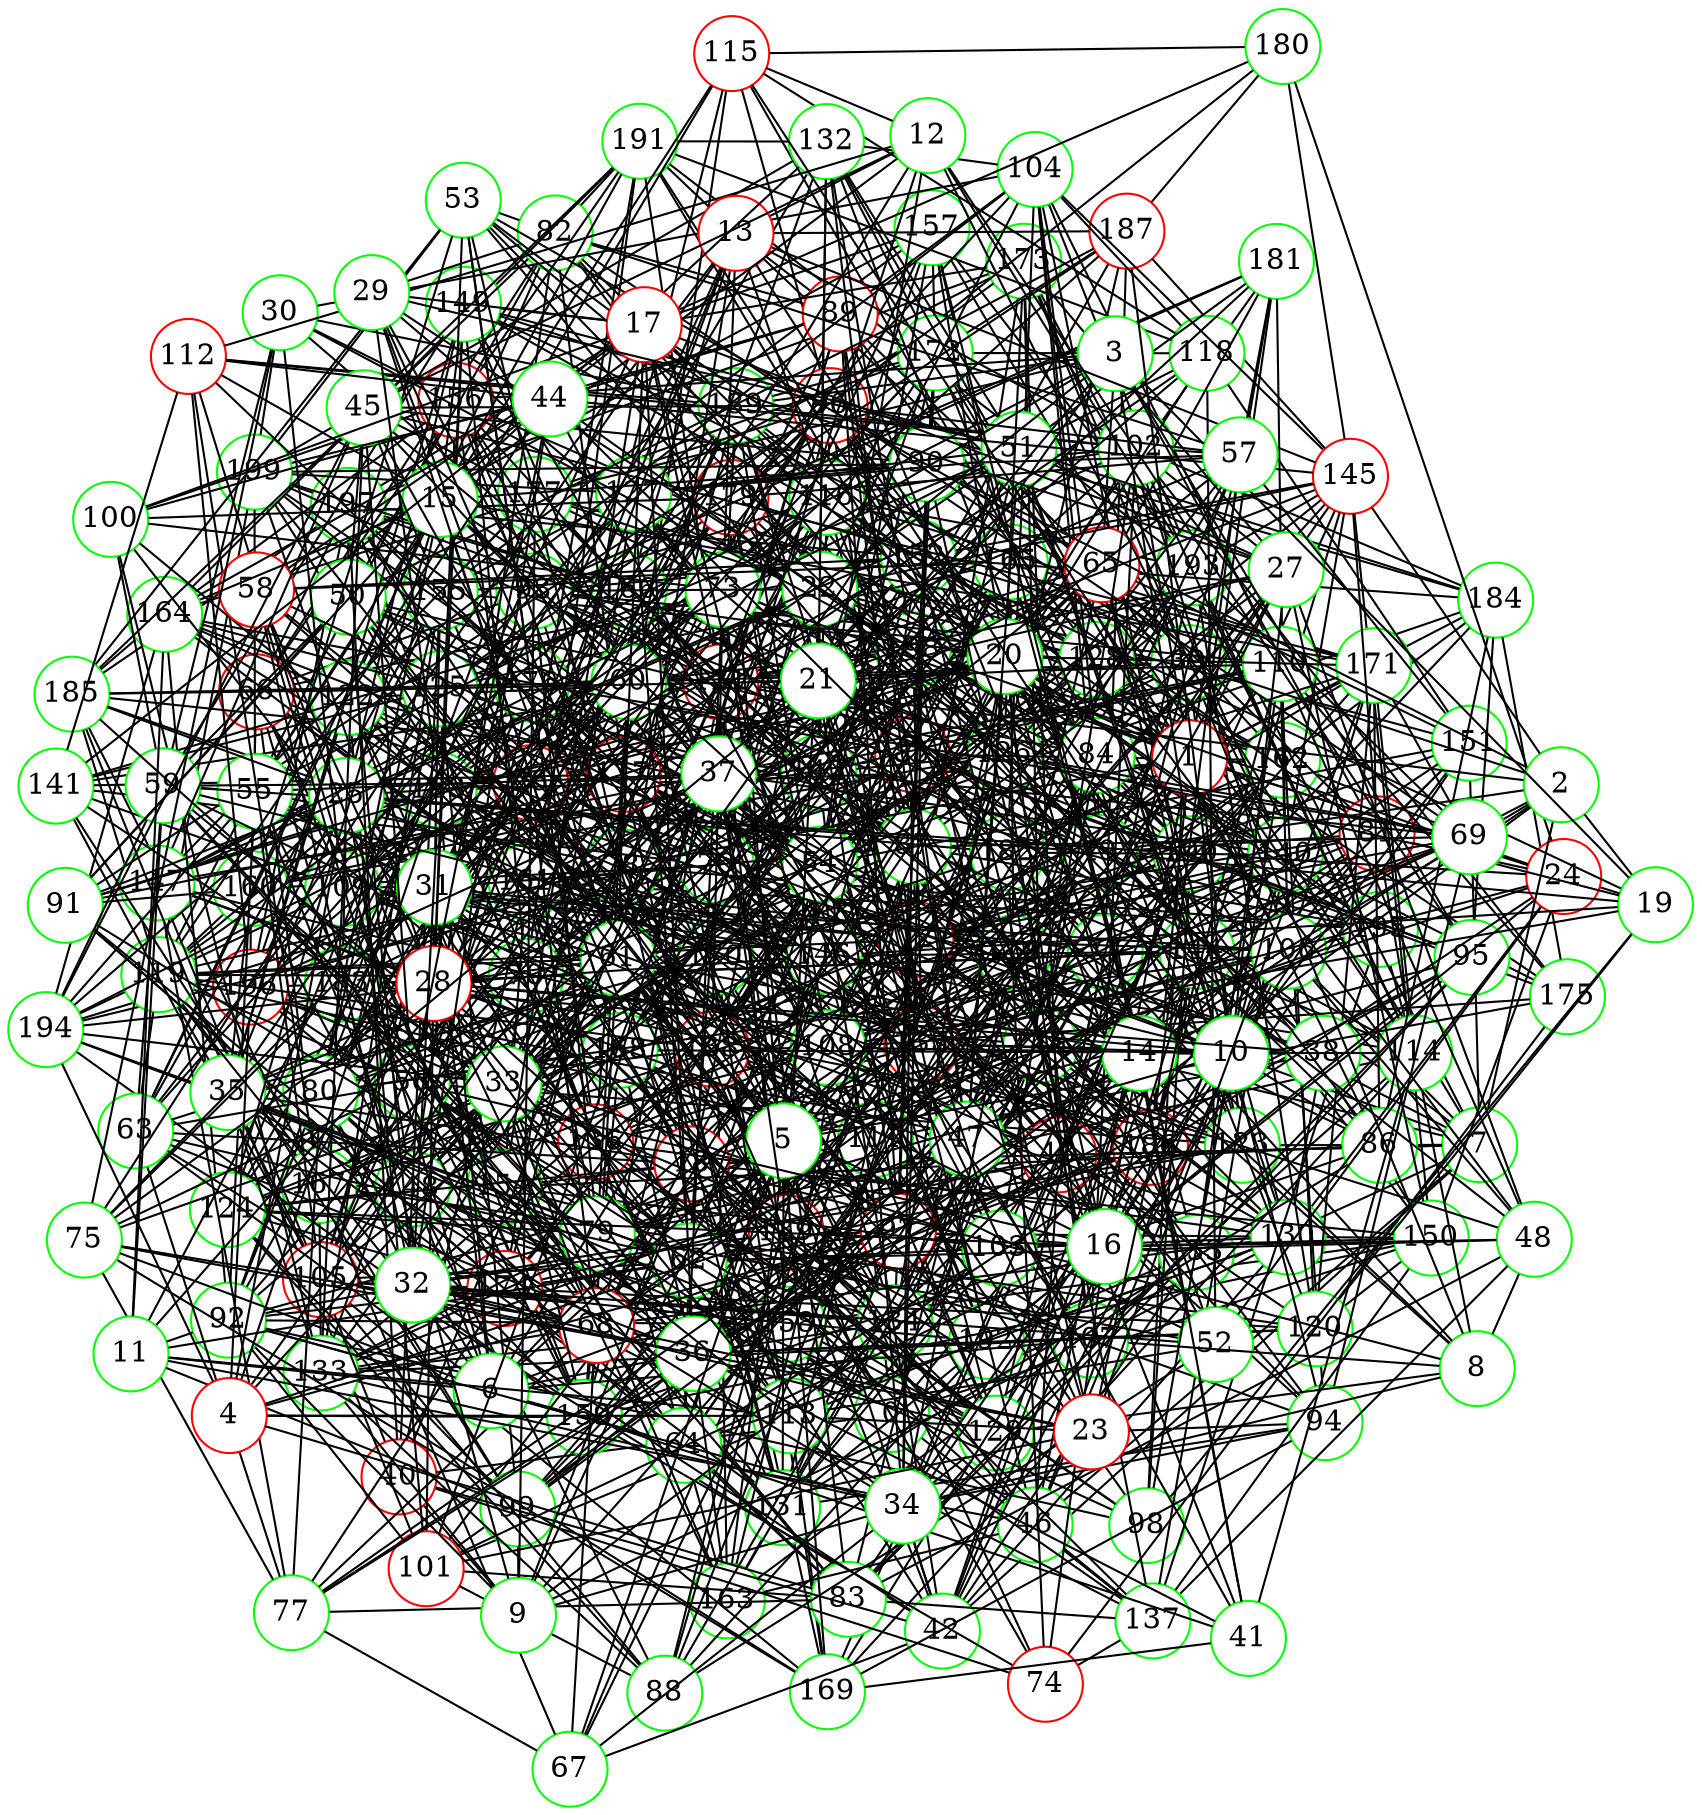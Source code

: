 graph {
graph ["layout"="fdp"]
node ["style"="filled","fillcolor"="white","fixedsize"="true","shape"="circle"]
"0" ["color"="green"]
"160" ["color"="green"]
"196" ["color"="red"]
"197" ["color"="green"]
"199" ["color"="green"]
"161" ["color"="green"]
"194" ["color"="green"]
"163" ["color"="green"]
"170" ["color"="green"]
"187" ["color"="red"]
"188" ["color"="green"]
"189" ["color"="green"]
"198" ["color"="green"]
"195" ["color"="green"]
"186" ["color"="red"]
"7" ["color"="green"]
"162" ["color"="green"]
"173" ["color"="green"]
"184" ["color"="green"]
"39" ["color"="green"]
"66" ["color"="red"]
"167" ["color"="green"]
"182" ["color"="green"]
"185" ["color"="green"]
"76" ["color"="green"]
"96" ["color"="red"]
"164" ["color"="green"]
"191" ["color"="green"]
"193" ["color"="green"]
"135" ["color"="red"]
"136" ["color"="red"]
"140" ["color"="green"]
"168" ["color"="green"]
"190" ["color"="green"]
"192" ["color"="green"]
"175" ["color"="green"]
"145" ["color"="red"]
"178" ["color"="green"]
"180" ["color"="green"]
"150" ["color"="green"]
"152" ["color"="green"]
"155" ["color"="green"]
"177" ["color"="green"]
"157" ["color"="green"]
"165" ["color"="green"]
"171" ["color"="green"]
"172" ["color"="green"]
"183" ["color"="green"]
"158" ["color"="green"]
"166" ["color"="green"]
"159" ["color"="green"]
"181" ["color"="green"]
"143" ["color"="green"]
"109" ["color"="green"]
"141" ["color"="green"]
"146" ["color"="green"]
"176" ["color"="green"]
"179" ["color"="red"]
"156" ["color"="red"]
"116" ["color"="green"]
"119" ["color"="green"]
"138" ["color"="red"]
"139" ["color"="red"]
"153" ["color"="green"]
"142" ["color"="green"]
"144" ["color"="green"]
"115" ["color"="red"]
"117" ["color"="red"]
"169" ["color"="green"]
"118" ["color"="green"]
"151" ["color"="green"]
"122" ["color"="green"]
"121" ["color"="red"]
"154" ["color"="green"]
"126" ["color"="green"]
"107" ["color"="green"]
"130" ["color"="green"]
"114" ["color"="green"]
"85" ["color"="red"]
"134" ["color"="green"]
"174" ["color"="red"]
"147" ["color"="green"]
"123" ["color"="green"]
"128" ["color"="green"]
"149" ["color"="green"]
"95" ["color"="green"]
"94" ["color"="green"]
"131" ["color"="green"]
"111" ["color"="green"]
"129" ["color"="green"]
"148" ["color"="green"]
"82" ["color"="green"]
"89" ["color"="red"]
"97" ["color"="red"]
"101" ["color"="red"]
"137" ["color"="green"]
"108" ["color"="green"]
"103" ["color"="green"]
"105" ["color"="red"]
"125" ["color"="green"]
"127" ["color"="green"]
"100" ["color"="green"]
"133" ["color"="green"]
"104" ["color"="green"]
"132" ["color"="green"]
"110" ["color"="green"]
"120" ["color"="green"]
"93" ["color"="green"]
"113" ["color"="green"]
"98" ["color"="green"]
"70" ["color"="green"]
"92" ["color"="green"]
"78" ["color"="green"]
"124" ["color"="green"]
"71" ["color"="green"]
"72" ["color"="red"]
"106" ["color"="green"]
"81" ["color"="red"]
"99" ["color"="green"]
"87" ["color"="green"]
"88" ["color"="green"]
"42" ["color"="green"]
"67" ["color"="green"]
"77" ["color"="green"]
"80" ["color"="green"]
"83" ["color"="green"]
"54" ["color"="green"]
"60" ["color"="green"]
"79" ["color"="green"]
"91" ["color"="green"]
"62" ["color"="green"]
"64" ["color"="green"]
"73" ["color"="green"]
"63" ["color"="green"]
"43" ["color"="red"]
"46" ["color"="green"]
"61" ["color"="green"]
"55" ["color"="green"]
"59" ["color"="green"]
"49" ["color"="green"]
"84" ["color"="green"]
"18" ["color"="red"]
"65" ["color"="red"]
"90" ["color"="green"]
"22" ["color"="green"]
"38" ["color"="green"]
"86" ["color"="green"]
"25" ["color"="green"]
"35" ["color"="green"]
"102" ["color"="green"]
"112" ["color"="red"]
"26" ["color"="red"]
"68" ["color"="red"]
"75" ["color"="green"]
"51" ["color"="green"]
"50" ["color"="green"]
"40" ["color"="red"]
"74" ["color"="red"]
"56" ["color"="green"]
"1" ["color"="red"]
"6" ["color"="green"]
"36" ["color"="green"]
"41" ["color"="green"]
"47" ["color"="green"]
"11" ["color"="green"]
"58" ["color"="red"]
"31" ["color"="green"]
"19" ["color"="green"]
"20" ["color"="green"]
"53" ["color"="green"]
"24" ["color"="red"]
"52" ["color"="green"]
"27" ["color"="green"]
"48" ["color"="green"]
"2" ["color"="green"]
"3" ["color"="green"]
"33" ["color"="green"]
"4" ["color"="red"]
"5" ["color"="green"]
"37" ["color"="green"]
"8" ["color"="green"]
"34" ["color"="green"]
"14" ["color"="green"]
"69" ["color"="green"]
"16" ["color"="green"]
"30" ["color"="green"]
"9" ["color"="green"]
"10" ["color"="green"]
"28" ["color"="red"]
"12" ["color"="green"]
"13" ["color"="red"]
"45" ["color"="green"]
"15" ["color"="green"]
"17" ["color"="red"]
"29" ["color"="green"]
"21" ["color"="green"]
"23" ["color"="red"]
"32" ["color"="green"]
"44" ["color"="green"]
"57" ["color"="green"]
"0" -- "160"
"0" -- "161"
"0" -- "196"
"0" -- "7"
"0" -- "39"
"0" -- "40"
"0" -- "137"
"0" -- "142"
"0" -- "49"
"0" -- "81"
"0" -- "150"
"0" -- "182"
"0" -- "56"
"0" -- "26"
"160" -- "196"
"196" -- "197"
"197" -- "199"
"161" -- "194"
"161" -- "163"
"161" -- "195"
"161" -- "186"
"161" -- "189"
"163" -- "170"
"170" -- "187"
"170" -- "188"
"170" -- "189"
"189" -- "198"
"7" -- "162"
"7" -- "39"
"7" -- "71"
"7" -- "72"
"7" -- "42"
"7" -- "170"
"7" -- "43"
"7" -- "46"
"7" -- "49"
"7" -- "18"
"7" -- "151"
"7" -- "123"
"7" -- "190"
"162" -- "198"
"162" -- "173"
"162" -- "184"
"162" -- "188"
"173" -- "197"
"39" -- "66"
"39" -- "98"
"39" -- "165"
"39" -- "70"
"39" -- "173"
"39" -- "78"
"39" -- "82"
"39" -- "123"
"39" -- "155"
"39" -- "157"
"39" -- "191"
"66" -- "160"
"66" -- "161"
"66" -- "197"
"66" -- "167"
"66" -- "76"
"66" -- "111"
"66" -- "82"
"66" -- "183"
"66" -- "152"
"66" -- "154"
"66" -- "93"
"66" -- "159"
"66" -- "191"
"167" -- "182"
"167" -- "185"
"182" -- "184"
"185" -- "197"
"76" -- "96"
"76" -- "160"
"76" -- "194"
"76" -- "164"
"76" -- "198"
"76" -- "107"
"76" -- "141"
"76" -- "178"
"76" -- "85"
"76" -- "184"
"76" -- "157"
"76" -- "94"
"96" -- "164"
"96" -- "135"
"96" -- "109"
"96" -- "142"
"96" -- "144"
"96" -- "115"
"96" -- "179"
"96" -- "180"
"96" -- "152"
"96" -- "184"
"96" -- "121"
"96" -- "126"
"164" -- "194"
"164" -- "170"
"164" -- "185"
"164" -- "191"
"191" -- "193"
"193" -- "195"
"135" -- "197"
"135" -- "198"
"135" -- "136"
"135" -- "189"
"135" -- "159"
"136" -- "197"
"136" -- "140"
"136" -- "143"
"136" -- "188"
"140" -- "168"
"140" -- "173"
"140" -- "175"
"140" -- "145"
"140" -- "177"
"140" -- "181"
"140" -- "182"
"168" -- "198"
"168" -- "190"
"190" -- "192"
"175" -- "184"
"145" -- "193"
"145" -- "178"
"145" -- "180"
"145" -- "150"
"145" -- "182"
"145" -- "152"
"145" -- "186"
"145" -- "187"
"180" -- "187"
"150" -- "152"
"150" -- "158"
"150" -- "190"
"150" -- "159"
"152" -- "162"
"152" -- "197"
"152" -- "168"
"152" -- "170"
"152" -- "184"
"152" -- "155"
"152" -- "188"
"152" -- "158"
"155" -- "196"
"155" -- "177"
"155" -- "187"
"155" -- "157"
"157" -- "161"
"157" -- "193"
"157" -- "165"
"157" -- "172"
"165" -- "171"
"165" -- "178"
"172" -- "177"
"172" -- "183"
"172" -- "187"
"172" -- "189"
"183" -- "196"
"158" -- "166"
"158" -- "167"
"158" -- "168"
"158" -- "171"
"158" -- "183"
"166" -- "197"
"166" -- "199"
"166" -- "186"
"159" -- "194"
"159" -- "168"
"181" -- "190"
"143" -- "162"
"143" -- "163"
"143" -- "173"
"143" -- "183"
"143" -- "152"
"109" -- "161"
"109" -- "194"
"109" -- "141"
"109" -- "146"
"109" -- "116"
"109" -- "159"
"146" -- "192"
"146" -- "161"
"146" -- "162"
"146" -- "176"
"146" -- "179"
"146" -- "185"
"146" -- "186"
"146" -- "156"
"146" -- "188"
"146" -- "189"
"176" -- "189"
"179" -- "195"
"179" -- "181"
"179" -- "182"
"156" -- "192"
"156" -- "161"
"156" -- "162"
"156" -- "164"
"156" -- "166"
"116" -- "193"
"116" -- "198"
"116" -- "171"
"116" -- "143"
"116" -- "175"
"116" -- "119"
"116" -- "152"
"116" -- "190"
"116" -- "159"
"119" -- "160"
"119" -- "167"
"119" -- "199"
"119" -- "138"
"119" -- "179"
"119" -- "185"
"119" -- "156"
"119" -- "159"
"138" -- "165"
"138" -- "139"
"138" -- "176"
"138" -- "181"
"138" -- "182"
"138" -- "153"
"139" -- "193"
"139" -- "162"
"139" -- "197"
"139" -- "179"
"139" -- "150"
"139" -- "153"
"153" -- "162"
"153" -- "163"
"153" -- "165"
"153" -- "176"
"153" -- "179"
"142" -- "166"
"142" -- "167"
"142" -- "168"
"142" -- "177"
"142" -- "185"
"144" -- "146"
"144" -- "183"
"144" -- "186"
"115" -- "161"
"115" -- "180"
"115" -- "117"
"115" -- "118"
"115" -- "122"
"115" -- "190"
"117" -- "199"
"117" -- "169"
"117" -- "170"
"117" -- "141"
"169" -- "170"
"169" -- "190"
"118" -- "151"
"118" -- "172"
"118" -- "191"
"151" -- "177"
"122" -- "161"
"122" -- "196"
"122" -- "135"
"122" -- "182"
"121" -- "192"
"121" -- "196"
"121" -- "198"
"121" -- "199"
"121" -- "138"
"121" -- "141"
"121" -- "154"
"121" -- "157"
"121" -- "158"
"121" -- "159"
"121" -- "177"
"121" -- "122"
"121" -- "189"
"121" -- "191"
"154" -- "161"
"154" -- "165"
"154" -- "167"
"154" -- "199"
"126" -- "160"
"126" -- "196"
"126" -- "165"
"126" -- "166"
"126" -- "142"
"126" -- "145"
"126" -- "181"
"126" -- "187"
"126" -- "190"
"126" -- "191"
"107" -- "130"
"107" -- "196"
"107" -- "168"
"107" -- "114"
"107" -- "154"
"107" -- "126"
"130" -- "192"
"130" -- "136"
"130" -- "138"
"130" -- "142"
"130" -- "143"
"114" -- "193"
"114" -- "195"
"114" -- "169"
"114" -- "171"
"114" -- "172"
"114" -- "146"
"114" -- "121"
"85" -- "162"
"85" -- "164"
"85" -- "165"
"85" -- "134"
"85" -- "138"
"85" -- "172"
"85" -- "174"
"85" -- "175"
"85" -- "147"
"85" -- "123"
"85" -- "95"
"134" -- "170"
"134" -- "139"
"174" -- "189"
"147" -- "176"
"147" -- "177"
"147" -- "168"
"123" -- "128"
"123" -- "161"
"123" -- "130"
"123" -- "143"
"128" -- "198"
"128" -- "149"
"128" -- "188"
"149" -- "165"
"149" -- "166"
"149" -- "188"
"95" -- "184"
"95" -- "153"
"95" -- "158"
"95" -- "190"
"94" -- "131"
"94" -- "169"
"94" -- "139"
"94" -- "140"
"94" -- "143"
"131" -- "192"
"131" -- "136"
"131" -- "140"
"131" -- "176"
"131" -- "183"
"111" -- "129"
"111" -- "146"
"111" -- "147"
"111" -- "119"
"111" -- "151"
"111" -- "122"
"111" -- "126"
"129" -- "170"
"129" -- "142"
"129" -- "148"
"129" -- "151"
"129" -- "158"
"148" -- "160"
"148" -- "193"
"148" -- "198"
"148" -- "176"
"148" -- "178"
"82" -- "116"
"82" -- "148"
"82" -- "117"
"82" -- "89"
"82" -- "185"
"82" -- "122"
"82" -- "126"
"82" -- "191"
"89" -- "128"
"89" -- "97"
"89" -- "100"
"89" -- "135"
"89" -- "104"
"89" -- "136"
"89" -- "168"
"89" -- "117"
"97" -- "161"
"97" -- "131"
"97" -- "101"
"97" -- "166"
"97" -- "103"
"97" -- "174"
"97" -- "178"
"97" -- "184"
"97" -- "153"
"97" -- "125"
"97" -- "158"
"101" -- "137"
"101" -- "153"
"101" -- "185"
"101" -- "122"
"101" -- "108"
"137" -- "195"
"137" -- "150"
"137" -- "140"
"137" -- "174"
"137" -- "143"
"108" -- "129"
"108" -- "193"
"108" -- "166"
"108" -- "167"
"108" -- "138"
"108" -- "109"
"108" -- "175"
"108" -- "176"
"108" -- "147"
"108" -- "179"
"103" -- "128"
"103" -- "130"
"103" -- "131"
"103" -- "196"
"103" -- "105"
"103" -- "108"
"103" -- "145"
"103" -- "154"
"105" -- "128"
"105" -- "192"
"105" -- "134"
"105" -- "169"
"105" -- "141"
"105" -- "147"
"125" -- "194"
"125" -- "195"
"125" -- "164"
"125" -- "165"
"125" -- "167"
"125" -- "170"
"125" -- "141"
"125" -- "173"
"125" -- "185"
"125" -- "187"
"125" -- "127"
"127" -- "199"
"127" -- "186"
"127" -- "140"
"127" -- "174"
"127" -- "143"
"100" -- "179"
"100" -- "133"
"100" -- "156"
"100" -- "188"
"133" -- "167"
"133" -- "169"
"133" -- "143"
"133" -- "146"
"133" -- "155"
"133" -- "158"
"104" -- "128"
"104" -- "193"
"104" -- "132"
"104" -- "110"
"104" -- "144"
"104" -- "145"
"104" -- "179"
"104" -- "118"
"104" -- "182"
"104" -- "122"
"132" -- "198"
"132" -- "199"
"132" -- "172"
"132" -- "188"
"132" -- "191"
"110" -- "160"
"110" -- "140"
"110" -- "142"
"110" -- "111"
"110" -- "175"
"110" -- "176"
"110" -- "179"
"110" -- "120"
"110" -- "153"
"110" -- "186"
"110" -- "126"
"120" -- "193"
"120" -- "133"
"120" -- "165"
"120" -- "150"
"120" -- "167"
"120" -- "171"
"120" -- "174"
"93" -- "105"
"93" -- "110"
"93" -- "142"
"93" -- "113"
"93" -- "116"
"93" -- "181"
"93" -- "152"
"93" -- "189"
"93" -- "190"
"113" -- "134"
"113" -- "169"
"113" -- "151"
"113" -- "154"
"113" -- "126"
"98" -- "148"
"98" -- "136"
"98" -- "190"
"98" -- "111"
"70" -- "129"
"70" -- "194"
"70" -- "166"
"70" -- "198"
"70" -- "105"
"70" -- "139"
"70" -- "172"
"70" -- "144"
"70" -- "117"
"70" -- "149"
"70" -- "119"
"70" -- "92"
"70" -- "126"
"70" -- "191"
"92" -- "98"
"92" -- "164"
"92" -- "101"
"92" -- "166"
"92" -- "174"
"92" -- "111"
"92" -- "177"
"92" -- "188"
"92" -- "158"
"78" -- "130"
"78" -- "131"
"78" -- "195"
"78" -- "165"
"78" -- "134"
"78" -- "198"
"78" -- "119"
"78" -- "124"
"78" -- "156"
"124" -- "174"
"124" -- "176"
"124" -- "178"
"124" -- "179"
"124" -- "148"
"124" -- "125"
"71" -- "161"
"71" -- "162"
"71" -- "163"
"71" -- "134"
"71" -- "135"
"71" -- "82"
"71" -- "187"
"72" -- "130"
"72" -- "131"
"72" -- "136"
"72" -- "106"
"72" -- "171"
"72" -- "109"
"72" -- "173"
"72" -- "81"
"72" -- "87"
"72" -- "119"
"72" -- "151"
"72" -- "186"
"72" -- "124"
"72" -- "125"
"72" -- "190"
"72" -- "127"
"106" -- "162"
"106" -- "195"
"106" -- "132"
"106" -- "166"
"106" -- "135"
"106" -- "169"
"106" -- "171"
"106" -- "172"
"106" -- "109"
"81" -- "99"
"81" -- "108"
"81" -- "144"
"81" -- "145"
"81" -- "114"
"81" -- "151"
"81" -- "89"
"99" -- "135"
"99" -- "167"
"99" -- "139"
"99" -- "124"
"99" -- "125"
"99" -- "141"
"99" -- "143"
"87" -- "128"
"87" -- "161"
"87" -- "163"
"87" -- "195"
"87" -- "132"
"87" -- "167"
"87" -- "172"
"87" -- "114"
"87" -- "116"
"87" -- "88"
"87" -- "121"
"87" -- "186"
"87" -- "93"
"88" -- "192"
"88" -- "148"
"88" -- "101"
"88" -- "133"
"88" -- "135"
"88" -- "105"
"88" -- "108"
"88" -- "124"
"88" -- "143"
"42" -- "130"
"42" -- "67"
"42" -- "70"
"42" -- "106"
"42" -- "138"
"42" -- "144"
"42" -- "54"
"42" -- "153"
"42" -- "186"
"42" -- "63"
"67" -- "129"
"67" -- "167"
"67" -- "77"
"67" -- "78"
"67" -- "126"
"67" -- "158"
"77" -- "80"
"77" -- "97"
"77" -- "83"
"77" -- "147"
"77" -- "174"
"80" -- "131"
"80" -- "168"
"80" -- "106"
"80" -- "170"
"80" -- "83"
"80" -- "87"
"80" -- "155"
"80" -- "189"
"83" -- "129"
"83" -- "106"
"83" -- "178"
"83" -- "183"
"83" -- "153"
"83" -- "95"
"54" -- "193"
"54" -- "163"
"54" -- "164"
"54" -- "197"
"54" -- "166"
"54" -- "71"
"54" -- "199"
"54" -- "138"
"54" -- "172"
"54" -- "176"
"54" -- "117"
"54" -- "151"
"54" -- "152"
"54" -- "153"
"54" -- "60"
"54" -- "157"
"54" -- "62"
"60" -- "96"
"60" -- "132"
"60" -- "198"
"60" -- "136"
"60" -- "78"
"60" -- "79"
"60" -- "80"
"60" -- "149"
"60" -- "183"
"60" -- "185"
"60" -- "94"
"79" -- "161"
"79" -- "162"
"79" -- "194"
"79" -- "133"
"79" -- "137"
"79" -- "114"
"79" -- "182"
"79" -- "122"
"79" -- "186"
"79" -- "91"
"79" -- "124"
"79" -- "93"
"79" -- "159"
"91" -- "96"
"91" -- "160"
"91" -- "148"
"91" -- "188"
"91" -- "174"
"62" -- "64"
"62" -- "194"
"62" -- "100"
"62" -- "134"
"62" -- "76"
"62" -- "174"
"62" -- "79"
"62" -- "123"
"62" -- "63"
"62" -- "127"
"64" -- "130"
"64" -- "83"
"64" -- "198"
"64" -- "103"
"64" -- "73"
"64" -- "154"
"64" -- "91"
"64" -- "92"
"73" -- "161"
"73" -- "195"
"73" -- "100"
"73" -- "196"
"73" -- "76"
"73" -- "141"
"73" -- "83"
"73" -- "116"
"73" -- "187"
"73" -- "188"
"63" -- "77"
"63" -- "176"
"63" -- "182"
"63" -- "119"
"63" -- "122"
"63" -- "155"
"63" -- "127"
"43" -- "193"
"43" -- "196"
"43" -- "71"
"43" -- "109"
"43" -- "173"
"43" -- "46"
"43" -- "174"
"43" -- "54"
"43" -- "182"
"43" -- "55"
"43" -- "120"
"46" -- "163"
"46" -- "168"
"46" -- "137"
"46" -- "140"
"46" -- "61"
"61" -- "192"
"61" -- "164"
"61" -- "133"
"61" -- "134"
"61" -- "105"
"61" -- "109"
"61" -- "111"
"61" -- "81"
"61" -- "116"
"61" -- "117"
"61" -- "119"
"61" -- "158"
"55" -- "194"
"55" -- "199"
"55" -- "105"
"55" -- "138"
"55" -- "139"
"55" -- "78"
"55" -- "174"
"55" -- "115"
"55" -- "148"
"55" -- "59"
"55" -- "92"
"59" -- "194"
"59" -- "100"
"59" -- "136"
"59" -- "138"
"59" -- "149"
"59" -- "183"
"59" -- "190"
"59" -- "63"
"49" -- "64"
"49" -- "132"
"49" -- "198"
"49" -- "135"
"49" -- "104"
"49" -- "170"
"49" -- "108"
"49" -- "111"
"49" -- "81"
"49" -- "84"
"49" -- "123"
"49" -- "60"
"49" -- "93"
"49" -- "62"
"49" -- "191"
"84" -- "96"
"84" -- "134"
"84" -- "198"
"84" -- "104"
"84" -- "171"
"84" -- "172"
"84" -- "143"
"84" -- "121"
"84" -- "158"
"84" -- "190"
"18" -- "65"
"18" -- "129"
"18" -- "193"
"18" -- "131"
"18" -- "134"
"18" -- "135"
"18" -- "199"
"18" -- "137"
"18" -- "140"
"18" -- "78"
"18" -- "143"
"18" -- "22"
"18" -- "150"
"18" -- "25"
"18" -- "154"
"18" -- "155"
"18" -- "159"
"18" -- "35"
"18" -- "113"
"18" -- "50"
"18" -- "124"
"18" -- "63"
"65" -- "130"
"65" -- "162"
"65" -- "70"
"65" -- "168"
"65" -- "78"
"65" -- "174"
"65" -- "114"
"65" -- "178"
"65" -- "151"
"65" -- "121"
"65" -- "90"
"65" -- "123"
"90" -- "96"
"90" -- "97"
"90" -- "199"
"90" -- "172"
"90" -- "127"
"22" -- "128"
"22" -- "192"
"22" -- "162"
"22" -- "132"
"22" -- "38"
"22" -- "104"
"22" -- "139"
"22" -- "142"
"22" -- "145"
"22" -- "177"
"22" -- "147"
"22" -- "86"
"22" -- "87"
"22" -- "60"
"22" -- "93"
"38" -- "130"
"38" -- "135"
"38" -- "168"
"38" -- "73"
"38" -- "111"
"38" -- "114"
"38" -- "178"
"38" -- "179"
"38" -- "188"
"86" -- "131"
"86" -- "117"
"86" -- "184"
"86" -- "154"
"86" -- "171"
"86" -- "159"
"25" -- "160"
"25" -- "35"
"25" -- "102"
"25" -- "135"
"25" -- "49"
"25" -- "113"
"25" -- "148"
"25" -- "149"
"25" -- "182"
"25" -- "183"
"25" -- "185"
"25" -- "26"
"25" -- "91"
"35" -- "160"
"35" -- "131"
"35" -- "133"
"35" -- "105"
"35" -- "170"
"35" -- "76"
"35" -- "84"
"35" -- "149"
"35" -- "119"
"35" -- "122"
"35" -- "188"
"35" -- "62"
"35" -- "158"
"102" -- "198"
"102" -- "106"
"102" -- "107"
"102" -- "143"
"102" -- "175"
"102" -- "112"
"102" -- "114"
"102" -- "146"
"102" -- "116"
"102" -- "184"
"102" -- "189"
"102" -- "127"
"112" -- "176"
"112" -- "196"
"112" -- "167"
"112" -- "141"
"112" -- "189"
"26" -- "96"
"26" -- "97"
"26" -- "194"
"26" -- "68"
"26" -- "133"
"26" -- "197"
"26" -- "105"
"26" -- "138"
"26" -- "75"
"26" -- "172"
"26" -- "142"
"26" -- "80"
"26" -- "51"
"26" -- "152"
"26" -- "59"
"26" -- "191"
"68" -- "130"
"68" -- "133"
"68" -- "165"
"68" -- "71"
"68" -- "75"
"68" -- "77"
"68" -- "111"
"68" -- "118"
"68" -- "183"
"68" -- "122"
"68" -- "186"
"75" -- "183"
"75" -- "168"
"75" -- "169"
"75" -- "77"
"75" -- "125"
"51" -- "130"
"51" -- "132"
"51" -- "170"
"51" -- "147"
"51" -- "149"
"51" -- "181"
"51" -- "54"
"51" -- "118"
"51" -- "87"
"51" -- "184"
"51" -- "125"
"51" -- "127"
"50" -- "197"
"50" -- "134"
"50" -- "173"
"50" -- "142"
"50" -- "176"
"50" -- "82"
"50" -- "178"
"50" -- "59"
"50" -- "91"
"50" -- "126"
"40" -- "96"
"40" -- "161"
"40" -- "197"
"40" -- "105"
"40" -- "42"
"40" -- "74"
"40" -- "155"
"74" -- "117"
"74" -- "182"
"74" -- "137"
"74" -- "139"
"74" -- "159"
"74" -- "175"
"56" -- "129"
"56" -- "105"
"56" -- "138"
"56" -- "170"
"56" -- "75"
"56" -- "112"
"56" -- "83"
"56" -- "119"
"56" -- "152"
"56" -- "121"
"56" -- "123"
"56" -- "60"
"56" -- "189"
"56" -- "158"
"56" -- "63"
"56" -- "159"
"1" -- "6"
"1" -- "102"
"1" -- "198"
"1" -- "73"
"1" -- "171"
"1" -- "46"
"1" -- "78"
"1" -- "113"
"1" -- "146"
"1" -- "19"
"1" -- "115"
"1" -- "20"
"1" -- "181"
"1" -- "22"
"1" -- "86"
"1" -- "24"
"1" -- "186"
"1" -- "27"
"1" -- "189"
"6" -- "64"
"6" -- "36"
"6" -- "11"
"6" -- "75"
"6" -- "107"
"6" -- "80"
"6" -- "84"
"6" -- "148"
"6" -- "54"
"6" -- "119"
"6" -- "58"
"6" -- "186"
"6" -- "188"
"6" -- "31"
"6" -- "63"
"36" -- "160"
"36" -- "192"
"36" -- "163"
"36" -- "196"
"36" -- "134"
"36" -- "168"
"36" -- "41"
"36" -- "43"
"36" -- "75"
"36" -- "77"
"36" -- "80"
"36" -- "144"
"36" -- "146"
"36" -- "87"
"36" -- "120"
"36" -- "59"
"36" -- "188"
"36" -- "63"
"36" -- "95"
"41" -- "49"
"41" -- "114"
"41" -- "169"
"41" -- "43"
"41" -- "47"
"41" -- "159"
"47" -- "133"
"47" -- "71"
"47" -- "77"
"47" -- "50"
"47" -- "51"
"47" -- "85"
"47" -- "89"
"47" -- "189"
"47" -- "158"
"11" -- "113"
"11" -- "99"
"11" -- "164"
"11" -- "121"
"11" -- "59"
"11" -- "92"
"11" -- "93"
"11" -- "46"
"11" -- "62"
"58" -- "178"
"58" -- "165"
"58" -- "152"
"58" -- "108"
"58" -- "157"
"58" -- "111"
"58" -- "159"
"31" -- "101"
"31" -- "70"
"31" -- "72"
"31" -- "105"
"31" -- "43"
"31" -- "76"
"31" -- "176"
"31" -- "146"
"31" -- "179"
"31" -- "117"
"31" -- "118"
"31" -- "183"
"31" -- "186"
"31" -- "155"
"19" -- "49"
"19" -- "81"
"19" -- "98"
"19" -- "146"
"19" -- "120"
"19" -- "152"
"19" -- "108"
"20" -- "128"
"20" -- "160"
"20" -- "65"
"20" -- "161"
"20" -- "195"
"20" -- "134"
"20" -- "135"
"20" -- "107"
"20" -- "171"
"20" -- "108"
"20" -- "140"
"20" -- "173"
"20" -- "47"
"20" -- "53"
"20" -- "86"
"20" -- "183"
"20" -- "26"
"20" -- "186"
"20" -- "123"
"20" -- "188"
"20" -- "93"
"20" -- "157"
"20" -- "189"
"53" -- "160"
"53" -- "65"
"53" -- "199"
"53" -- "136"
"53" -- "78"
"53" -- "176"
"53" -- "82"
"53" -- "182"
"53" -- "185"
"53" -- "156"
"53" -- "189"
"53" -- "126"
"24" -- "192"
"24" -- "130"
"24" -- "52"
"24" -- "180"
"24" -- "134"
"24" -- "150"
"24" -- "198"
"24" -- "135"
"24" -- "126"
"24" -- "190"
"24" -- "143"
"52" -- "113"
"52" -- "118"
"52" -- "88"
"52" -- "168"
"52" -- "60"
"52" -- "126"
"52" -- "79"
"52" -- "143"
"27" -- "64"
"27" -- "102"
"27" -- "173"
"27" -- "47"
"27" -- "48"
"27" -- "51"
"27" -- "149"
"27" -- "150"
"27" -- "87"
"27" -- "121"
"27" -- "62"
"48" -- "128"
"48" -- "83"
"48" -- "85"
"48" -- "135"
"48" -- "137"
"48" -- "106"
"48" -- "62"
"48" -- "110"
"2" -- "49"
"2" -- "97"
"2" -- "145"
"2" -- "19"
"2" -- "7"
"2" -- "39"
"2" -- "121"
"2" -- "90"
"2" -- "43"
"2" -- "47"
"2" -- "111"
"3" -- "33"
"3" -- "65"
"3" -- "73"
"3" -- "142"
"3" -- "81"
"3" -- "177"
"3" -- "19"
"3" -- "22"
"3" -- "55"
"3" -- "156"
"3" -- "189"
"3" -- "190"
"3" -- "95"
"33" -- "128"
"33" -- "192"
"33" -- "98"
"33" -- "194"
"33" -- "163"
"33" -- "70"
"33" -- "73"
"33" -- "141"
"33" -- "116"
"33" -- "148"
"33" -- "85"
"33" -- "54"
"33" -- "185"
"33" -- "90"
"33" -- "92"
"33" -- "61"
"33" -- "159"
"4" -- "97"
"4" -- "113"
"4" -- "194"
"4" -- "83"
"4" -- "196"
"4" -- "22"
"4" -- "25"
"4" -- "139"
"4" -- "188"
"4" -- "142"
"4" -- "159"
"5" -- "162"
"5" -- "67"
"5" -- "131"
"5" -- "195"
"5" -- "37"
"5" -- "199"
"5" -- "169"
"5" -- "42"
"5" -- "139"
"5" -- "79"
"5" -- "175"
"5" -- "50"
"5" -- "26"
"5" -- "27"
"5" -- "156"
"5" -- "62"
"5" -- "95"
"37" -- "65"
"37" -- "196"
"37" -- "101"
"37" -- "134"
"37" -- "72"
"37" -- "43"
"37" -- "75"
"37" -- "107"
"37" -- "139"
"37" -- "140"
"37" -- "110"
"37" -- "176"
"37" -- "181"
"37" -- "55"
"37" -- "152"
"37" -- "91"
"8" -- "48"
"8" -- "129"
"8" -- "18"
"8" -- "34"
"8" -- "114"
"8" -- "178"
"8" -- "182"
"8" -- "39"
"8" -- "107"
"8" -- "14"
"34" -- "35"
"34" -- "133"
"34" -- "42"
"34" -- "111"
"34" -- "178"
"34" -- "85"
"34" -- "90"
"34" -- "154"
"34" -- "186"
"34" -- "92"
"34" -- "94"
"34" -- "190"
"14" -- "129"
"14" -- "99"
"14" -- "36"
"14" -- "69"
"14" -- "165"
"14" -- "38"
"14" -- "41"
"14" -- "42"
"14" -- "76"
"14" -- "142"
"14" -- "143"
"14" -- "16"
"14" -- "114"
"14" -- "182"
"14" -- "89"
"14" -- "61"
"14" -- "157"
"14" -- "30"
"69" -- "96"
"69" -- "193"
"69" -- "162"
"69" -- "135"
"69" -- "72"
"69" -- "171"
"69" -- "108"
"69" -- "142"
"69" -- "144"
"69" -- "176"
"69" -- "87"
"69" -- "94"
"69" -- "126"
"16" -- "192"
"16" -- "101"
"16" -- "198"
"16" -- "135"
"16" -- "74"
"16" -- "138"
"16" -- "48"
"16" -- "144"
"16" -- "81"
"16" -- "178"
"16" -- "22"
"16" -- "150"
"16" -- "56"
"16" -- "153"
"16" -- "90"
"16" -- "155"
"16" -- "124"
"16" -- "95"
"30" -- "198"
"30" -- "199"
"30" -- "104"
"30" -- "59"
"30" -- "75"
"30" -- "156"
"30" -- "109"
"30" -- "189"
"9" -- "177"
"9" -- "18"
"9" -- "34"
"9" -- "146"
"9" -- "99"
"9" -- "133"
"9" -- "71"
"9" -- "103"
"9" -- "183"
"9" -- "40"
"9" -- "107"
"9" -- "92"
"10" -- "98"
"10" -- "38"
"10" -- "198"
"10" -- "135"
"10" -- "72"
"10" -- "108"
"10" -- "140"
"10" -- "46"
"10" -- "142"
"10" -- "79"
"10" -- "51"
"10" -- "86"
"10" -- "151"
"10" -- "26"
"10" -- "27"
"10" -- "59"
"10" -- "123"
"10" -- "187"
"10" -- "28"
"10" -- "94"
"28" -- "163"
"28" -- "36"
"28" -- "38"
"28" -- "46"
"28" -- "113"
"28" -- "146"
"28" -- "147"
"28" -- "116"
"28" -- "149"
"28" -- "56"
"28" -- "58"
"28" -- "123"
"28" -- "156"
"28" -- "61"
"12" -- "112"
"12" -- "193"
"12" -- "115"
"12" -- "37"
"12" -- "26"
"12" -- "140"
"12" -- "13"
"12" -- "45"
"12" -- "142"
"12" -- "15"
"12" -- "95"
"13" -- "102"
"13" -- "166"
"13" -- "73"
"13" -- "144"
"13" -- "176"
"13" -- "145"
"13" -- "177"
"13" -- "116"
"13" -- "25"
"13" -- "89"
"13" -- "26"
"13" -- "187"
"13" -- "28"
"13" -- "61"
"45" -- "96"
"45" -- "194"
"45" -- "133"
"45" -- "171"
"45" -- "78"
"45" -- "177"
"45" -- "50"
"45" -- "178"
"45" -- "147"
"45" -- "56"
"45" -- "90"
"45" -- "155"
"45" -- "93"
"45" -- "191"
"15" -- "132"
"15" -- "164"
"15" -- "168"
"15" -- "171"
"15" -- "143"
"15" -- "80"
"15" -- "112"
"15" -- "149"
"15" -- "55"
"15" -- "121"
"15" -- "90"
"15" -- "91"
"15" -- "60"
"15" -- "124"
"15" -- "63"
"15" -- "191"
"17" -- "36"
"17" -- "100"
"17" -- "197"
"17" -- "108"
"17" -- "141"
"17" -- "173"
"17" -- "78"
"17" -- "81"
"17" -- "180"
"17" -- "149"
"17" -- "183"
"17" -- "121"
"17" -- "58"
"17" -- "154"
"17" -- "27"
"17" -- "29"
"17" -- "157"
"17" -- "189"
"29" -- "82"
"29" -- "51"
"29" -- "85"
"29" -- "198"
"29" -- "168"
"29" -- "139"
"29" -- "188"
"29" -- "61"
"29" -- "93"
"21" -- "97"
"21" -- "66"
"21" -- "132"
"21" -- "197"
"21" -- "39"
"21" -- "103"
"21" -- "140"
"21" -- "172"
"21" -- "46"
"21" -- "80"
"21" -- "49"
"21" -- "145"
"21" -- "178"
"21" -- "118"
"21" -- "121"
"21" -- "27"
"21" -- "91"
"21" -- "61"
"23" -- "144"
"23" -- "113"
"23" -- "68"
"23" -- "101"
"23" -- "54"
"23" -- "198"
"23" -- "87"
"23" -- "105"
"23" -- "139"
"23" -- "171"
"23" -- "76"
"23" -- "94"
"32" -- "129"
"32" -- "68"
"32" -- "37"
"32" -- "42"
"32" -- "139"
"32" -- "44"
"32" -- "174"
"32" -- "79"
"32" -- "80"
"32" -- "50"
"32" -- "52"
"32" -- "148"
"32" -- "87"
"32" -- "58"
"32" -- "123"
"32" -- "92"
"32" -- "188"
"32" -- "158"
"44" -- "112"
"44" -- "145"
"44" -- "164"
"44" -- "71"
"44" -- "103"
"44" -- "119"
"44" -- "199"
"44" -- "56"
"44" -- "89"
"44" -- "190"
"57" -- "96"
"57" -- "129"
"57" -- "193"
"57" -- "102"
"57" -- "76"
"57" -- "82"
"57" -- "178"
"57" -- "179"
"57" -- "181"
"57" -- "182"
"57" -- "151"
"57" -- "90"
"57" -- "186"
"57" -- "188"
"57" -- "126"
}